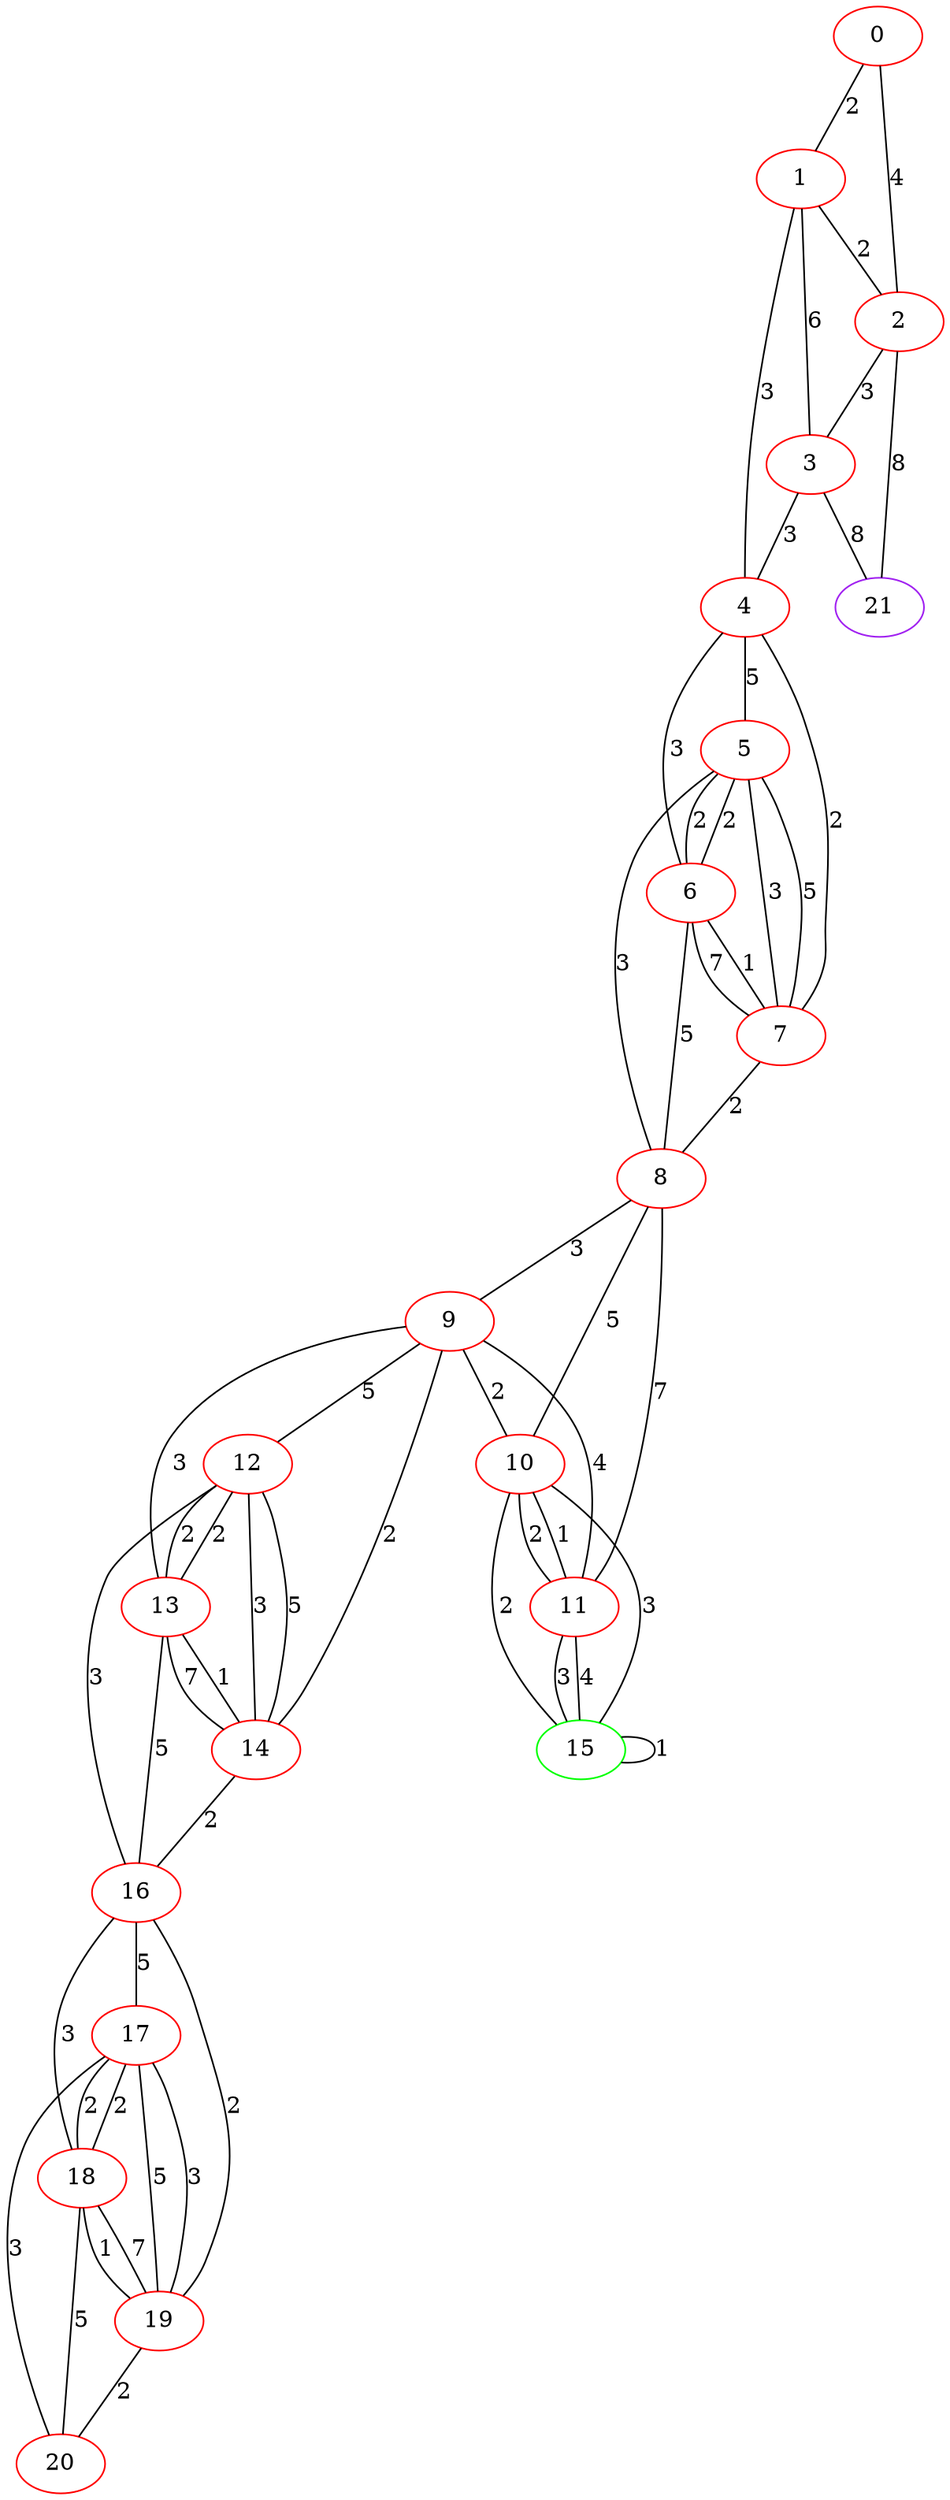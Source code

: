 graph "" {
0 [color=red, weight=1];
1 [color=red, weight=1];
2 [color=red, weight=1];
3 [color=red, weight=1];
4 [color=red, weight=1];
5 [color=red, weight=1];
6 [color=red, weight=1];
7 [color=red, weight=1];
8 [color=red, weight=1];
9 [color=red, weight=1];
10 [color=red, weight=1];
11 [color=red, weight=1];
12 [color=red, weight=1];
13 [color=red, weight=1];
14 [color=red, weight=1];
15 [color=green, weight=2];
16 [color=red, weight=1];
17 [color=red, weight=1];
18 [color=red, weight=1];
19 [color=red, weight=1];
20 [color=red, weight=1];
21 [color=purple, weight=4];
0 -- 1  [key=0, label=2];
0 -- 2  [key=0, label=4];
1 -- 2  [key=0, label=2];
1 -- 3  [key=0, label=6];
1 -- 4  [key=0, label=3];
2 -- 3  [key=0, label=3];
2 -- 21  [key=0, label=8];
3 -- 4  [key=0, label=3];
3 -- 21  [key=0, label=8];
4 -- 5  [key=0, label=5];
4 -- 6  [key=0, label=3];
4 -- 7  [key=0, label=2];
5 -- 8  [key=0, label=3];
5 -- 6  [key=0, label=2];
5 -- 6  [key=1, label=2];
5 -- 7  [key=0, label=3];
5 -- 7  [key=1, label=5];
6 -- 8  [key=0, label=5];
6 -- 7  [key=0, label=1];
6 -- 7  [key=1, label=7];
7 -- 8  [key=0, label=2];
8 -- 9  [key=0, label=3];
8 -- 10  [key=0, label=5];
8 -- 11  [key=0, label=7];
9 -- 10  [key=0, label=2];
9 -- 11  [key=0, label=4];
9 -- 12  [key=0, label=5];
9 -- 13  [key=0, label=3];
9 -- 14  [key=0, label=2];
10 -- 11  [key=0, label=1];
10 -- 11  [key=1, label=2];
10 -- 15  [key=0, label=2];
10 -- 15  [key=1, label=3];
11 -- 15  [key=0, label=3];
11 -- 15  [key=1, label=4];
12 -- 16  [key=0, label=3];
12 -- 13  [key=0, label=2];
12 -- 13  [key=1, label=2];
12 -- 14  [key=0, label=3];
12 -- 14  [key=1, label=5];
13 -- 16  [key=0, label=5];
13 -- 14  [key=0, label=1];
13 -- 14  [key=1, label=7];
14 -- 16  [key=0, label=2];
15 -- 15  [key=0, label=1];
16 -- 17  [key=0, label=5];
16 -- 18  [key=0, label=3];
16 -- 19  [key=0, label=2];
17 -- 18  [key=0, label=2];
17 -- 18  [key=1, label=2];
17 -- 19  [key=0, label=5];
17 -- 19  [key=1, label=3];
17 -- 20  [key=0, label=3];
18 -- 19  [key=0, label=7];
18 -- 19  [key=1, label=1];
18 -- 20  [key=0, label=5];
19 -- 20  [key=0, label=2];
}
